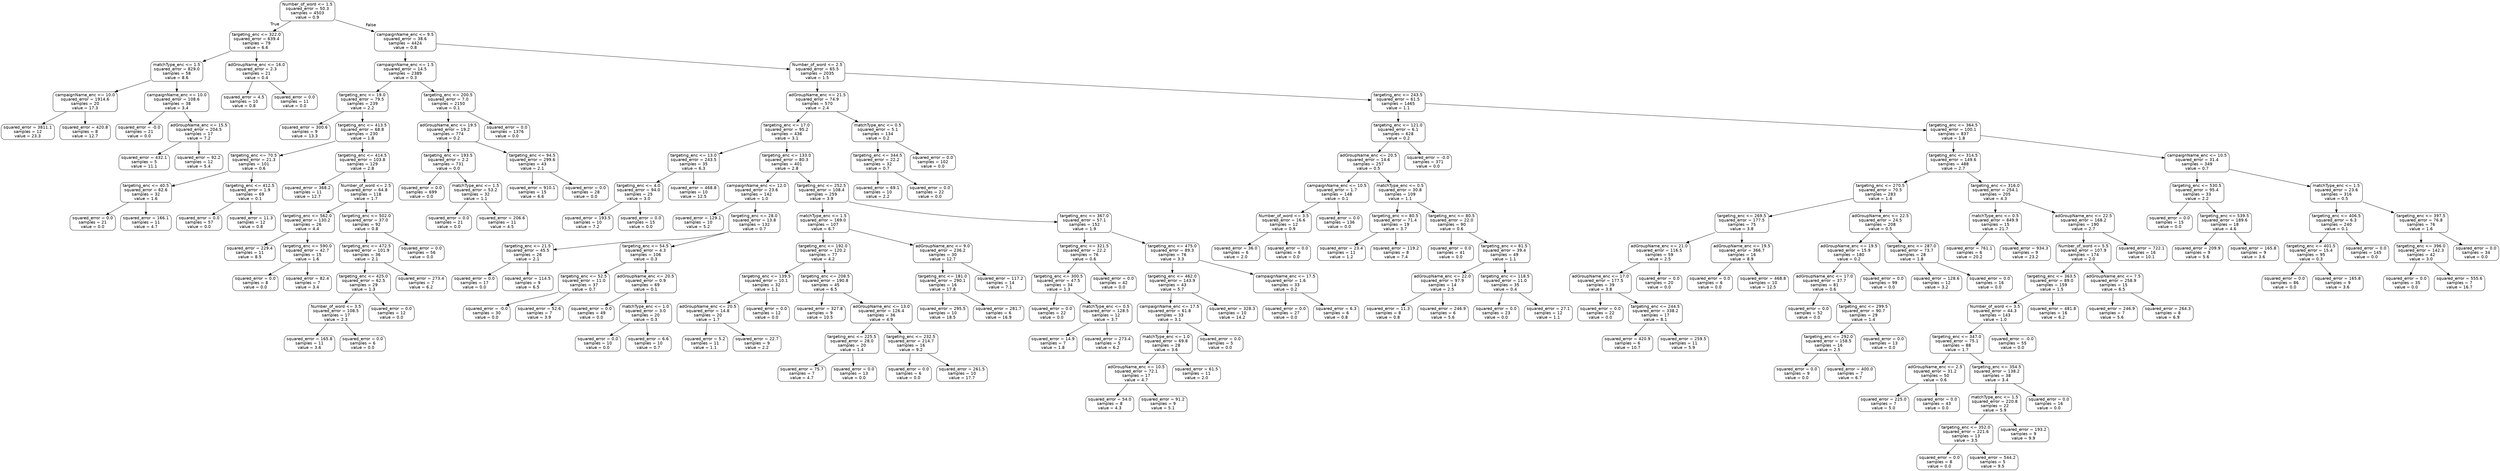digraph Tree {
node [shape=box, style="rounded", color="black", fontname="helvetica"] ;
edge [fontname="helvetica"] ;
0 [label="Number_of_word <= 1.5\nsquared_error = 50.3\nsamples = 4503\nvalue = 0.9"] ;
1 [label="targeting_enc <= 322.0\nsquared_error = 639.4\nsamples = 79\nvalue = 6.6"] ;
0 -> 1 [labeldistance=2.5, labelangle=45, headlabel="True"] ;
2 [label="matchType_enc <= 1.5\nsquared_error = 829.0\nsamples = 58\nvalue = 8.6"] ;
1 -> 2 ;
3 [label="campaignName_enc <= 10.0\nsquared_error = 1914.6\nsamples = 20\nvalue = 17.3"] ;
2 -> 3 ;
4 [label="squared_error = 3811.1\nsamples = 12\nvalue = 23.3"] ;
3 -> 4 ;
5 [label="squared_error = 420.8\nsamples = 8\nvalue = 12.7"] ;
3 -> 5 ;
6 [label="campaignName_enc <= 10.0\nsquared_error = 108.6\nsamples = 38\nvalue = 3.4"] ;
2 -> 6 ;
7 [label="squared_error = -0.0\nsamples = 21\nvalue = 0.0"] ;
6 -> 7 ;
8 [label="adGroupName_enc <= 15.5\nsquared_error = 204.5\nsamples = 17\nvalue = 7.2"] ;
6 -> 8 ;
9 [label="squared_error = 432.1\nsamples = 5\nvalue = 11.1"] ;
8 -> 9 ;
10 [label="squared_error = 92.2\nsamples = 12\nvalue = 5.4"] ;
8 -> 10 ;
11 [label="adGroupName_enc <= 16.0\nsquared_error = 2.3\nsamples = 21\nvalue = 0.4"] ;
1 -> 11 ;
12 [label="squared_error = 4.5\nsamples = 10\nvalue = 0.8"] ;
11 -> 12 ;
13 [label="squared_error = 0.0\nsamples = 11\nvalue = 0.0"] ;
11 -> 13 ;
14 [label="campaignName_enc <= 9.5\nsquared_error = 38.6\nsamples = 4424\nvalue = 0.8"] ;
0 -> 14 [labeldistance=2.5, labelangle=-45, headlabel="False"] ;
15 [label="campaignName_enc <= 1.5\nsquared_error = 14.5\nsamples = 2389\nvalue = 0.3"] ;
14 -> 15 ;
16 [label="targeting_enc <= 19.0\nsquared_error = 79.5\nsamples = 239\nvalue = 2.2"] ;
15 -> 16 ;
17 [label="squared_error = 300.6\nsamples = 9\nvalue = 13.3"] ;
16 -> 17 ;
18 [label="targeting_enc <= 413.5\nsquared_error = 68.8\nsamples = 230\nvalue = 1.8"] ;
16 -> 18 ;
19 [label="targeting_enc <= 70.5\nsquared_error = 21.3\nsamples = 101\nvalue = 0.6"] ;
18 -> 19 ;
20 [label="targeting_enc <= 40.5\nsquared_error = 62.6\nsamples = 32\nvalue = 1.6"] ;
19 -> 20 ;
21 [label="squared_error = 0.0\nsamples = 21\nvalue = 0.0"] ;
20 -> 21 ;
22 [label="squared_error = 166.1\nsamples = 11\nvalue = 4.7"] ;
20 -> 22 ;
23 [label="targeting_enc <= 412.5\nsquared_error = 1.9\nsamples = 69\nvalue = 0.1"] ;
19 -> 23 ;
24 [label="squared_error = 0.0\nsamples = 57\nvalue = 0.0"] ;
23 -> 24 ;
25 [label="squared_error = 11.3\nsamples = 12\nvalue = 0.8"] ;
23 -> 25 ;
26 [label="targeting_enc <= 414.5\nsquared_error = 103.8\nsamples = 129\nvalue = 2.8"] ;
18 -> 26 ;
27 [label="squared_error = 368.2\nsamples = 11\nvalue = 12.7"] ;
26 -> 27 ;
28 [label="Number_of_word <= 2.5\nsquared_error = 64.8\nsamples = 118\nvalue = 1.7"] ;
26 -> 28 ;
29 [label="targeting_enc <= 562.0\nsquared_error = 130.2\nsamples = 26\nvalue = 4.4"] ;
28 -> 29 ;
30 [label="squared_error = 229.4\nsamples = 11\nvalue = 8.5"] ;
29 -> 30 ;
31 [label="targeting_enc <= 590.0\nsquared_error = 42.7\nsamples = 15\nvalue = 1.6"] ;
29 -> 31 ;
32 [label="squared_error = 0.0\nsamples = 8\nvalue = 0.0"] ;
31 -> 32 ;
33 [label="squared_error = 82.4\nsamples = 7\nvalue = 3.4"] ;
31 -> 33 ;
34 [label="targeting_enc <= 502.0\nsquared_error = 37.0\nsamples = 92\nvalue = 0.8"] ;
28 -> 34 ;
35 [label="targeting_enc <= 472.5\nsquared_error = 101.9\nsamples = 36\nvalue = 2.1"] ;
34 -> 35 ;
36 [label="targeting_enc <= 425.0\nsquared_error = 62.5\nsamples = 29\nvalue = 1.3"] ;
35 -> 36 ;
37 [label="Number_of_word <= 3.5\nsquared_error = 108.5\nsamples = 17\nvalue = 2.3"] ;
36 -> 37 ;
38 [label="squared_error = 165.8\nsamples = 11\nvalue = 3.6"] ;
37 -> 38 ;
39 [label="squared_error = 0.0\nsamples = 6\nvalue = 0.0"] ;
37 -> 39 ;
40 [label="squared_error = 0.0\nsamples = 12\nvalue = 0.0"] ;
36 -> 40 ;
41 [label="squared_error = 273.4\nsamples = 7\nvalue = 6.2"] ;
35 -> 41 ;
42 [label="squared_error = 0.0\nsamples = 56\nvalue = 0.0"] ;
34 -> 42 ;
43 [label="targeting_enc <= 200.5\nsquared_error = 7.0\nsamples = 2150\nvalue = 0.1"] ;
15 -> 43 ;
44 [label="adGroupName_enc <= 19.5\nsquared_error = 19.2\nsamples = 774\nvalue = 0.2"] ;
43 -> 44 ;
45 [label="targeting_enc <= 193.5\nsquared_error = 2.2\nsamples = 731\nvalue = 0.0"] ;
44 -> 45 ;
46 [label="squared_error = 0.0\nsamples = 699\nvalue = 0.0"] ;
45 -> 46 ;
47 [label="matchType_enc <= 1.5\nsquared_error = 53.2\nsamples = 32\nvalue = 1.1"] ;
45 -> 47 ;
48 [label="squared_error = 0.0\nsamples = 21\nvalue = 0.0"] ;
47 -> 48 ;
49 [label="squared_error = 206.6\nsamples = 11\nvalue = 4.5"] ;
47 -> 49 ;
50 [label="targeting_enc <= 94.5\nsquared_error = 299.6\nsamples = 43\nvalue = 2.1"] ;
44 -> 50 ;
51 [label="squared_error = 910.1\nsamples = 15\nvalue = 6.6"] ;
50 -> 51 ;
52 [label="squared_error = 0.0\nsamples = 28\nvalue = 0.0"] ;
50 -> 52 ;
53 [label="squared_error = 0.0\nsamples = 1376\nvalue = 0.0"] ;
43 -> 53 ;
54 [label="Number_of_word <= 2.5\nsquared_error = 65.5\nsamples = 2035\nvalue = 1.5"] ;
14 -> 54 ;
55 [label="adGroupName_enc <= 21.5\nsquared_error = 74.9\nsamples = 570\nvalue = 2.4"] ;
54 -> 55 ;
56 [label="targeting_enc <= 17.0\nsquared_error = 95.2\nsamples = 436\nvalue = 3.1"] ;
55 -> 56 ;
57 [label="targeting_enc <= 13.0\nsquared_error = 243.5\nsamples = 35\nvalue = 6.3"] ;
56 -> 57 ;
58 [label="targeting_enc <= 4.0\nsquared_error = 94.0\nsamples = 25\nvalue = 3.0"] ;
57 -> 58 ;
59 [label="squared_error = 193.5\nsamples = 10\nvalue = 7.2"] ;
58 -> 59 ;
60 [label="squared_error = 0.0\nsamples = 15\nvalue = 0.0"] ;
58 -> 60 ;
61 [label="squared_error = 468.8\nsamples = 10\nvalue = 12.5"] ;
57 -> 61 ;
62 [label="targeting_enc <= 133.0\nsquared_error = 80.3\nsamples = 401\nvalue = 2.8"] ;
56 -> 62 ;
63 [label="campaignName_enc <= 12.0\nsquared_error = 23.6\nsamples = 142\nvalue = 1.0"] ;
62 -> 63 ;
64 [label="squared_error = 129.1\nsamples = 10\nvalue = 5.2"] ;
63 -> 64 ;
65 [label="targeting_enc <= 28.0\nsquared_error = 13.8\nsamples = 132\nvalue = 0.7"] ;
63 -> 65 ;
66 [label="targeting_enc <= 21.5\nsquared_error = 45.5\nsamples = 26\nvalue = 2.1"] ;
65 -> 66 ;
67 [label="squared_error = 0.0\nsamples = 17\nvalue = 0.0"] ;
66 -> 67 ;
68 [label="squared_error = 114.5\nsamples = 9\nvalue = 6.5"] ;
66 -> 68 ;
69 [label="targeting_enc <= 54.5\nsquared_error = 4.3\nsamples = 106\nvalue = 0.3"] ;
65 -> 69 ;
70 [label="targeting_enc <= 52.5\nsquared_error = 11.0\nsamples = 37\nvalue = 0.7"] ;
69 -> 70 ;
71 [label="squared_error = -0.0\nsamples = 30\nvalue = 0.0"] ;
70 -> 71 ;
72 [label="squared_error = 52.6\nsamples = 7\nvalue = 3.9"] ;
70 -> 72 ;
73 [label="adGroupName_enc <= 20.5\nsquared_error = 0.9\nsamples = 69\nvalue = 0.1"] ;
69 -> 73 ;
74 [label="squared_error = 0.0\nsamples = 49\nvalue = 0.0"] ;
73 -> 74 ;
75 [label="matchType_enc <= 1.0\nsquared_error = 3.0\nsamples = 20\nvalue = 0.3"] ;
73 -> 75 ;
76 [label="squared_error = 0.0\nsamples = 10\nvalue = 0.0"] ;
75 -> 76 ;
77 [label="squared_error = 6.6\nsamples = 10\nvalue = 0.7"] ;
75 -> 77 ;
78 [label="targeting_enc <= 252.5\nsquared_error = 108.4\nsamples = 259\nvalue = 3.9"] ;
62 -> 78 ;
79 [label="matchType_enc <= 1.5\nsquared_error = 169.0\nsamples = 107\nvalue = 6.7"] ;
78 -> 79 ;
80 [label="targeting_enc <= 192.0\nsquared_error = 120.2\nsamples = 77\nvalue = 4.2"] ;
79 -> 80 ;
81 [label="targeting_enc <= 139.5\nsquared_error = 10.1\nsamples = 32\nvalue = 1.1"] ;
80 -> 81 ;
82 [label="adGroupName_enc <= 20.5\nsquared_error = 14.8\nsamples = 20\nvalue = 1.7"] ;
81 -> 82 ;
83 [label="squared_error = 5.2\nsamples = 11\nvalue = 1.1"] ;
82 -> 83 ;
84 [label="squared_error = 22.7\nsamples = 9\nvalue = 2.2"] ;
82 -> 84 ;
85 [label="squared_error = 0.0\nsamples = 12\nvalue = 0.0"] ;
81 -> 85 ;
86 [label="targeting_enc <= 208.5\nsquared_error = 190.8\nsamples = 45\nvalue = 6.5"] ;
80 -> 86 ;
87 [label="squared_error = 327.8\nsamples = 9\nvalue = 10.5"] ;
86 -> 87 ;
88 [label="adGroupName_enc <= 13.0\nsquared_error = 126.4\nsamples = 36\nvalue = 4.9"] ;
86 -> 88 ;
89 [label="targeting_enc <= 225.5\nsquared_error = 28.0\nsamples = 20\nvalue = 1.4"] ;
88 -> 89 ;
90 [label="squared_error = 75.7\nsamples = 7\nvalue = 4.7"] ;
89 -> 90 ;
91 [label="squared_error = 0.0\nsamples = 13\nvalue = 0.0"] ;
89 -> 91 ;
92 [label="targeting_enc <= 232.5\nsquared_error = 214.7\nsamples = 16\nvalue = 9.2"] ;
88 -> 92 ;
93 [label="squared_error = 0.0\nsamples = 6\nvalue = 0.0"] ;
92 -> 93 ;
94 [label="squared_error = 261.5\nsamples = 10\nvalue = 17.7"] ;
92 -> 94 ;
95 [label="adGroupName_enc <= 9.0\nsquared_error = 236.2\nsamples = 30\nvalue = 12.7"] ;
79 -> 95 ;
96 [label="targeting_enc <= 181.0\nsquared_error = 290.1\nsamples = 16\nvalue = 17.8"] ;
95 -> 96 ;
97 [label="squared_error = 295.5\nsamples = 10\nvalue = 18.5"] ;
96 -> 97 ;
98 [label="squared_error = 281.7\nsamples = 6\nvalue = 16.9"] ;
96 -> 98 ;
99 [label="squared_error = 117.2\nsamples = 14\nvalue = 7.1"] ;
95 -> 99 ;
100 [label="targeting_enc <= 367.0\nsquared_error = 57.1\nsamples = 152\nvalue = 1.9"] ;
78 -> 100 ;
101 [label="targeting_enc <= 321.5\nsquared_error = 22.2\nsamples = 76\nvalue = 0.6"] ;
100 -> 101 ;
102 [label="targeting_enc <= 300.5\nsquared_error = 47.5\nsamples = 34\nvalue = 1.3"] ;
101 -> 102 ;
103 [label="squared_error = 0.0\nsamples = 22\nvalue = 0.0"] ;
102 -> 103 ;
104 [label="matchType_enc <= 0.5\nsquared_error = 128.5\nsamples = 12\nvalue = 3.7"] ;
102 -> 104 ;
105 [label="squared_error = 14.9\nsamples = 7\nvalue = 1.8"] ;
104 -> 105 ;
106 [label="squared_error = 273.4\nsamples = 5\nvalue = 6.2"] ;
104 -> 106 ;
107 [label="squared_error = 0.0\nsamples = 42\nvalue = 0.0"] ;
101 -> 107 ;
108 [label="targeting_enc <= 475.0\nsquared_error = 89.3\nsamples = 76\nvalue = 3.3"] ;
100 -> 108 ;
109 [label="targeting_enc <= 462.0\nsquared_error = 143.9\nsamples = 43\nvalue = 5.7"] ;
108 -> 109 ;
110 [label="campaignName_enc <= 17.5\nsquared_error = 61.8\nsamples = 33\nvalue = 3.1"] ;
109 -> 110 ;
111 [label="matchType_enc <= 1.0\nsquared_error = 69.8\nsamples = 28\nvalue = 3.6"] ;
110 -> 111 ;
112 [label="adGroupName_enc <= 10.5\nsquared_error = 72.1\nsamples = 17\nvalue = 4.7"] ;
111 -> 112 ;
113 [label="squared_error = 54.0\nsamples = 8\nvalue = 4.3"] ;
112 -> 113 ;
114 [label="squared_error = 91.2\nsamples = 9\nvalue = 5.1"] ;
112 -> 114 ;
115 [label="squared_error = 61.5\nsamples = 11\nvalue = 2.0"] ;
111 -> 115 ;
116 [label="squared_error = 0.0\nsamples = 5\nvalue = 0.0"] ;
110 -> 116 ;
117 [label="squared_error = 328.3\nsamples = 10\nvalue = 14.2"] ;
109 -> 117 ;
118 [label="campaignName_enc <= 17.5\nsquared_error = 1.6\nsamples = 33\nvalue = 0.2"] ;
108 -> 118 ;
119 [label="squared_error = 0.0\nsamples = 27\nvalue = 0.0"] ;
118 -> 119 ;
120 [label="squared_error = 6.3\nsamples = 6\nvalue = 0.8"] ;
118 -> 120 ;
121 [label="matchType_enc <= 0.5\nsquared_error = 5.1\nsamples = 134\nvalue = 0.2"] ;
55 -> 121 ;
122 [label="targeting_enc <= 344.5\nsquared_error = 22.2\nsamples = 32\nvalue = 0.7"] ;
121 -> 122 ;
123 [label="squared_error = 69.1\nsamples = 10\nvalue = 2.2"] ;
122 -> 123 ;
124 [label="squared_error = 0.0\nsamples = 22\nvalue = 0.0"] ;
122 -> 124 ;
125 [label="squared_error = 0.0\nsamples = 102\nvalue = 0.0"] ;
121 -> 125 ;
126 [label="targeting_enc <= 243.5\nsquared_error = 61.5\nsamples = 1465\nvalue = 1.1"] ;
54 -> 126 ;
127 [label="targeting_enc <= 121.0\nsquared_error = 6.1\nsamples = 628\nvalue = 0.2"] ;
126 -> 127 ;
128 [label="adGroupName_enc <= 20.5\nsquared_error = 14.6\nsamples = 257\nvalue = 0.5"] ;
127 -> 128 ;
129 [label="campaignName_enc <= 10.5\nsquared_error = 1.7\nsamples = 148\nvalue = 0.1"] ;
128 -> 129 ;
130 [label="Number_of_word <= 3.5\nsquared_error = 16.6\nsamples = 12\nvalue = 0.9"] ;
129 -> 130 ;
131 [label="squared_error = 36.0\nsamples = 6\nvalue = 2.0"] ;
130 -> 131 ;
132 [label="squared_error = 0.0\nsamples = 6\nvalue = 0.0"] ;
130 -> 132 ;
133 [label="squared_error = 0.0\nsamples = 136\nvalue = 0.0"] ;
129 -> 133 ;
134 [label="matchType_enc <= 0.5\nsquared_error = 30.8\nsamples = 109\nvalue = 1.1"] ;
128 -> 134 ;
135 [label="targeting_enc <= 80.5\nsquared_error = 71.4\nsamples = 19\nvalue = 3.7"] ;
134 -> 135 ;
136 [label="squared_error = 23.4\nsamples = 11\nvalue = 1.2"] ;
135 -> 136 ;
137 [label="squared_error = 119.2\nsamples = 8\nvalue = 7.4"] ;
135 -> 137 ;
138 [label="targeting_enc <= 80.5\nsquared_error = 22.0\nsamples = 90\nvalue = 0.6"] ;
134 -> 138 ;
139 [label="squared_error = 0.0\nsamples = 41\nvalue = 0.0"] ;
138 -> 139 ;
140 [label="targeting_enc <= 81.5\nsquared_error = 39.4\nsamples = 49\nvalue = 1.1"] ;
138 -> 140 ;
141 [label="adGroupName_enc <= 22.0\nsquared_error = 97.9\nsamples = 14\nvalue = 2.5"] ;
140 -> 141 ;
142 [label="squared_error = 11.3\nsamples = 8\nvalue = 0.8"] ;
141 -> 142 ;
143 [label="squared_error = 246.9\nsamples = 6\nvalue = 5.6"] ;
141 -> 143 ;
144 [label="targeting_enc <= 118.5\nsquared_error = 11.0\nsamples = 35\nvalue = 0.4"] ;
140 -> 144 ;
145 [label="squared_error = 0.0\nsamples = 23\nvalue = 0.0"] ;
144 -> 145 ;
146 [label="squared_error = 27.1\nsamples = 12\nvalue = 1.1"] ;
144 -> 146 ;
147 [label="squared_error = -0.0\nsamples = 371\nvalue = 0.0"] ;
127 -> 147 ;
148 [label="targeting_enc <= 364.5\nsquared_error = 100.1\nsamples = 837\nvalue = 1.8"] ;
126 -> 148 ;
149 [label="targeting_enc <= 314.5\nsquared_error = 149.6\nsamples = 488\nvalue = 2.7"] ;
148 -> 149 ;
150 [label="targeting_enc <= 270.5\nsquared_error = 70.5\nsamples = 283\nvalue = 1.4"] ;
149 -> 150 ;
151 [label="targeting_enc <= 269.5\nsquared_error = 177.5\nsamples = 75\nvalue = 3.8"] ;
150 -> 151 ;
152 [label="adGroupName_enc <= 21.0\nsquared_error = 116.5\nsamples = 59\nvalue = 2.5"] ;
151 -> 152 ;
153 [label="adGroupName_enc <= 17.0\nsquared_error = 177.5\nsamples = 39\nvalue = 3.8"] ;
152 -> 153 ;
154 [label="squared_error = 0.0\nsamples = 22\nvalue = 0.0"] ;
153 -> 154 ;
155 [label="targeting_enc <= 244.5\nsquared_error = 338.2\nsamples = 17\nvalue = 8.1"] ;
153 -> 155 ;
156 [label="squared_error = 420.9\nsamples = 6\nvalue = 10.7"] ;
155 -> 156 ;
157 [label="squared_error = 259.5\nsamples = 11\nvalue = 5.9"] ;
155 -> 157 ;
158 [label="squared_error = 0.0\nsamples = 20\nvalue = 0.0"] ;
152 -> 158 ;
159 [label="adGroupName_enc <= 19.5\nsquared_error = 366.7\nsamples = 16\nvalue = 8.9"] ;
151 -> 159 ;
160 [label="squared_error = 0.0\nsamples = 6\nvalue = 0.0"] ;
159 -> 160 ;
161 [label="squared_error = 468.8\nsamples = 10\nvalue = 12.5"] ;
159 -> 161 ;
162 [label="adGroupName_enc <= 22.5\nsquared_error = 24.5\nsamples = 208\nvalue = 0.5"] ;
150 -> 162 ;
163 [label="adGroupName_enc <= 19.5\nsquared_error = 15.9\nsamples = 180\nvalue = 0.2"] ;
162 -> 163 ;
164 [label="adGroupName_enc <= 17.0\nsquared_error = 37.7\nsamples = 81\nvalue = 0.6"] ;
163 -> 164 ;
165 [label="squared_error = 0.0\nsamples = 52\nvalue = 0.0"] ;
164 -> 165 ;
166 [label="targeting_enc <= 299.5\nsquared_error = 90.7\nsamples = 29\nvalue = 1.4"] ;
164 -> 166 ;
167 [label="targeting_enc <= 292.0\nsquared_error = 158.5\nsamples = 16\nvalue = 2.5"] ;
166 -> 167 ;
168 [label="squared_error = 0.0\nsamples = 9\nvalue = 0.0"] ;
167 -> 168 ;
169 [label="squared_error = 400.0\nsamples = 7\nvalue = 6.7"] ;
167 -> 169 ;
170 [label="squared_error = 0.0\nsamples = 13\nvalue = 0.0"] ;
166 -> 170 ;
171 [label="squared_error = 0.0\nsamples = 99\nvalue = 0.0"] ;
163 -> 171 ;
172 [label="targeting_enc <= 287.0\nsquared_error = 73.7\nsamples = 28\nvalue = 1.8"] ;
162 -> 172 ;
173 [label="squared_error = 128.6\nsamples = 12\nvalue = 3.2"] ;
172 -> 173 ;
174 [label="squared_error = 0.0\nsamples = 16\nvalue = 0.0"] ;
172 -> 174 ;
175 [label="targeting_enc <= 316.0\nsquared_error = 254.1\nsamples = 205\nvalue = 4.3"] ;
149 -> 175 ;
176 [label="matchType_enc <= 0.5\nsquared_error = 849.9\nsamples = 15\nvalue = 21.7"] ;
175 -> 176 ;
177 [label="squared_error = 761.1\nsamples = 6\nvalue = 20.2"] ;
176 -> 177 ;
178 [label="squared_error = 934.3\nsamples = 9\nvalue = 23.2"] ;
176 -> 178 ;
179 [label="adGroupName_enc <= 22.5\nsquared_error = 168.2\nsamples = 190\nvalue = 2.7"] ;
175 -> 179 ;
180 [label="Number_of_word <= 5.5\nsquared_error = 107.9\nsamples = 174\nvalue = 2.0"] ;
179 -> 180 ;
181 [label="targeting_enc <= 363.5\nsquared_error = 89.0\nsamples = 159\nvalue = 1.5"] ;
180 -> 181 ;
182 [label="Number_of_word <= 3.5\nsquared_error = 44.3\nsamples = 143\nvalue = 1.0"] ;
181 -> 182 ;
183 [label="targeting_enc <= 347.0\nsquared_error = 75.1\nsamples = 88\nvalue = 1.7"] ;
182 -> 183 ;
184 [label="adGroupName_enc <= 2.5\nsquared_error = 31.2\nsamples = 50\nvalue = 0.6"] ;
183 -> 184 ;
185 [label="squared_error = 225.0\nsamples = 7\nvalue = 5.0"] ;
184 -> 185 ;
186 [label="squared_error = 0.0\nsamples = 43\nvalue = 0.0"] ;
184 -> 186 ;
187 [label="targeting_enc <= 354.5\nsquared_error = 138.2\nsamples = 38\nvalue = 3.4"] ;
183 -> 187 ;
188 [label="matchType_enc <= 1.5\nsquared_error = 220.8\nsamples = 22\nvalue = 5.9"] ;
187 -> 188 ;
189 [label="targeting_enc <= 352.0\nsquared_error = 221.6\nsamples = 13\nvalue = 3.5"] ;
188 -> 189 ;
190 [label="squared_error = 0.0\nsamples = 8\nvalue = 0.0"] ;
189 -> 190 ;
191 [label="squared_error = 544.2\nsamples = 5\nvalue = 9.5"] ;
189 -> 191 ;
192 [label="squared_error = 193.2\nsamples = 9\nvalue = 9.9"] ;
188 -> 192 ;
193 [label="squared_error = 0.0\nsamples = 16\nvalue = 0.0"] ;
187 -> 193 ;
194 [label="squared_error = -0.0\nsamples = 55\nvalue = 0.0"] ;
182 -> 194 ;
195 [label="squared_error = 481.8\nsamples = 16\nvalue = 6.2"] ;
181 -> 195 ;
196 [label="adGroupName_enc <= 7.5\nsquared_error = 258.9\nsamples = 15\nvalue = 6.5"] ;
180 -> 196 ;
197 [label="squared_error = 246.9\nsamples = 7\nvalue = 5.6"] ;
196 -> 197 ;
198 [label="squared_error = 264.3\nsamples = 8\nvalue = 6.9"] ;
196 -> 198 ;
199 [label="squared_error = 722.1\nsamples = 16\nvalue = 10.1"] ;
179 -> 199 ;
200 [label="campaignName_enc <= 10.5\nsquared_error = 31.4\nsamples = 349\nvalue = 0.7"] ;
148 -> 200 ;
201 [label="targeting_enc <= 530.5\nsquared_error = 95.4\nsamples = 33\nvalue = 2.2"] ;
200 -> 201 ;
202 [label="squared_error = 0.0\nsamples = 15\nvalue = 0.0"] ;
201 -> 202 ;
203 [label="targeting_enc <= 539.5\nsquared_error = 189.6\nsamples = 18\nvalue = 4.6"] ;
201 -> 203 ;
204 [label="squared_error = 209.9\nsamples = 9\nvalue = 5.6"] ;
203 -> 204 ;
205 [label="squared_error = 165.8\nsamples = 9\nvalue = 3.6"] ;
203 -> 205 ;
206 [label="matchType_enc <= 1.5\nsquared_error = 23.6\nsamples = 316\nvalue = 0.5"] ;
200 -> 206 ;
207 [label="targeting_enc <= 406.5\nsquared_error = 6.3\nsamples = 240\nvalue = 0.1"] ;
206 -> 207 ;
208 [label="targeting_enc <= 401.5\nsquared_error = 15.4\nsamples = 95\nvalue = 0.3"] ;
207 -> 208 ;
209 [label="squared_error = 0.0\nsamples = 86\nvalue = 0.0"] ;
208 -> 209 ;
210 [label="squared_error = 165.8\nsamples = 9\nvalue = 3.6"] ;
208 -> 210 ;
211 [label="squared_error = 0.0\nsamples = 145\nvalue = 0.0"] ;
207 -> 211 ;
212 [label="targeting_enc <= 397.5\nsquared_error = 76.8\nsamples = 76\nvalue = 1.6"] ;
206 -> 212 ;
213 [label="targeting_enc <= 396.0\nsquared_error = 142.3\nsamples = 42\nvalue = 3.0"] ;
212 -> 213 ;
214 [label="squared_error = 0.0\nsamples = 35\nvalue = 0.0"] ;
213 -> 214 ;
215 [label="squared_error = 555.6\nsamples = 7\nvalue = 16.7"] ;
213 -> 215 ;
216 [label="squared_error = 0.0\nsamples = 34\nvalue = 0.0"] ;
212 -> 216 ;
}